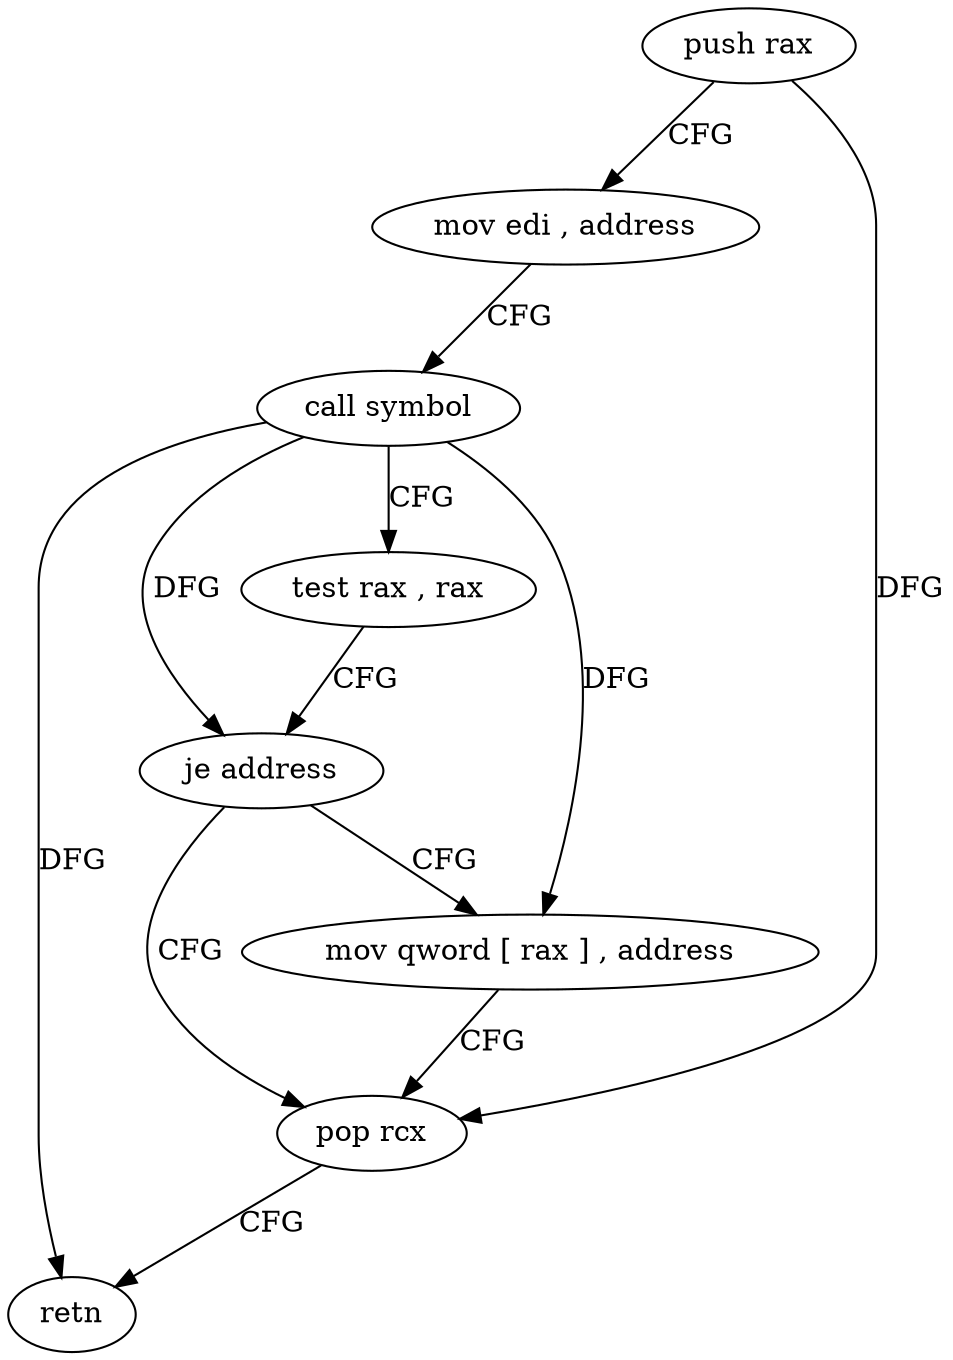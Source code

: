 digraph "func" {
"116480" [label = "push rax" ]
"116481" [label = "mov edi , address" ]
"116486" [label = "call symbol" ]
"116491" [label = "test rax , rax" ]
"116494" [label = "je address" ]
"116503" [label = "pop rcx" ]
"116496" [label = "mov qword [ rax ] , address" ]
"116504" [label = "retn" ]
"116480" -> "116481" [ label = "CFG" ]
"116480" -> "116503" [ label = "DFG" ]
"116481" -> "116486" [ label = "CFG" ]
"116486" -> "116491" [ label = "CFG" ]
"116486" -> "116494" [ label = "DFG" ]
"116486" -> "116504" [ label = "DFG" ]
"116486" -> "116496" [ label = "DFG" ]
"116491" -> "116494" [ label = "CFG" ]
"116494" -> "116503" [ label = "CFG" ]
"116494" -> "116496" [ label = "CFG" ]
"116503" -> "116504" [ label = "CFG" ]
"116496" -> "116503" [ label = "CFG" ]
}
